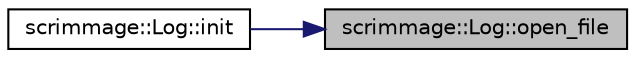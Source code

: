 digraph "scrimmage::Log::open_file"
{
 // LATEX_PDF_SIZE
  edge [fontname="Helvetica",fontsize="10",labelfontname="Helvetica",labelfontsize="10"];
  node [fontname="Helvetica",fontsize="10",shape=record];
  rankdir="RL";
  Node1 [label="scrimmage::Log::open_file",height=0.2,width=0.4,color="black", fillcolor="grey75", style="filled", fontcolor="black",tooltip=" "];
  Node1 -> Node2 [dir="back",color="midnightblue",fontsize="10",style="solid",fontname="Helvetica"];
  Node2 [label="scrimmage::Log::init",height=0.2,width=0.4,color="black", fillcolor="white", style="filled",URL="$classscrimmage_1_1Log.html#ac397f91db4d121d1c118aa87bcbe53e4",tooltip=" "];
}
